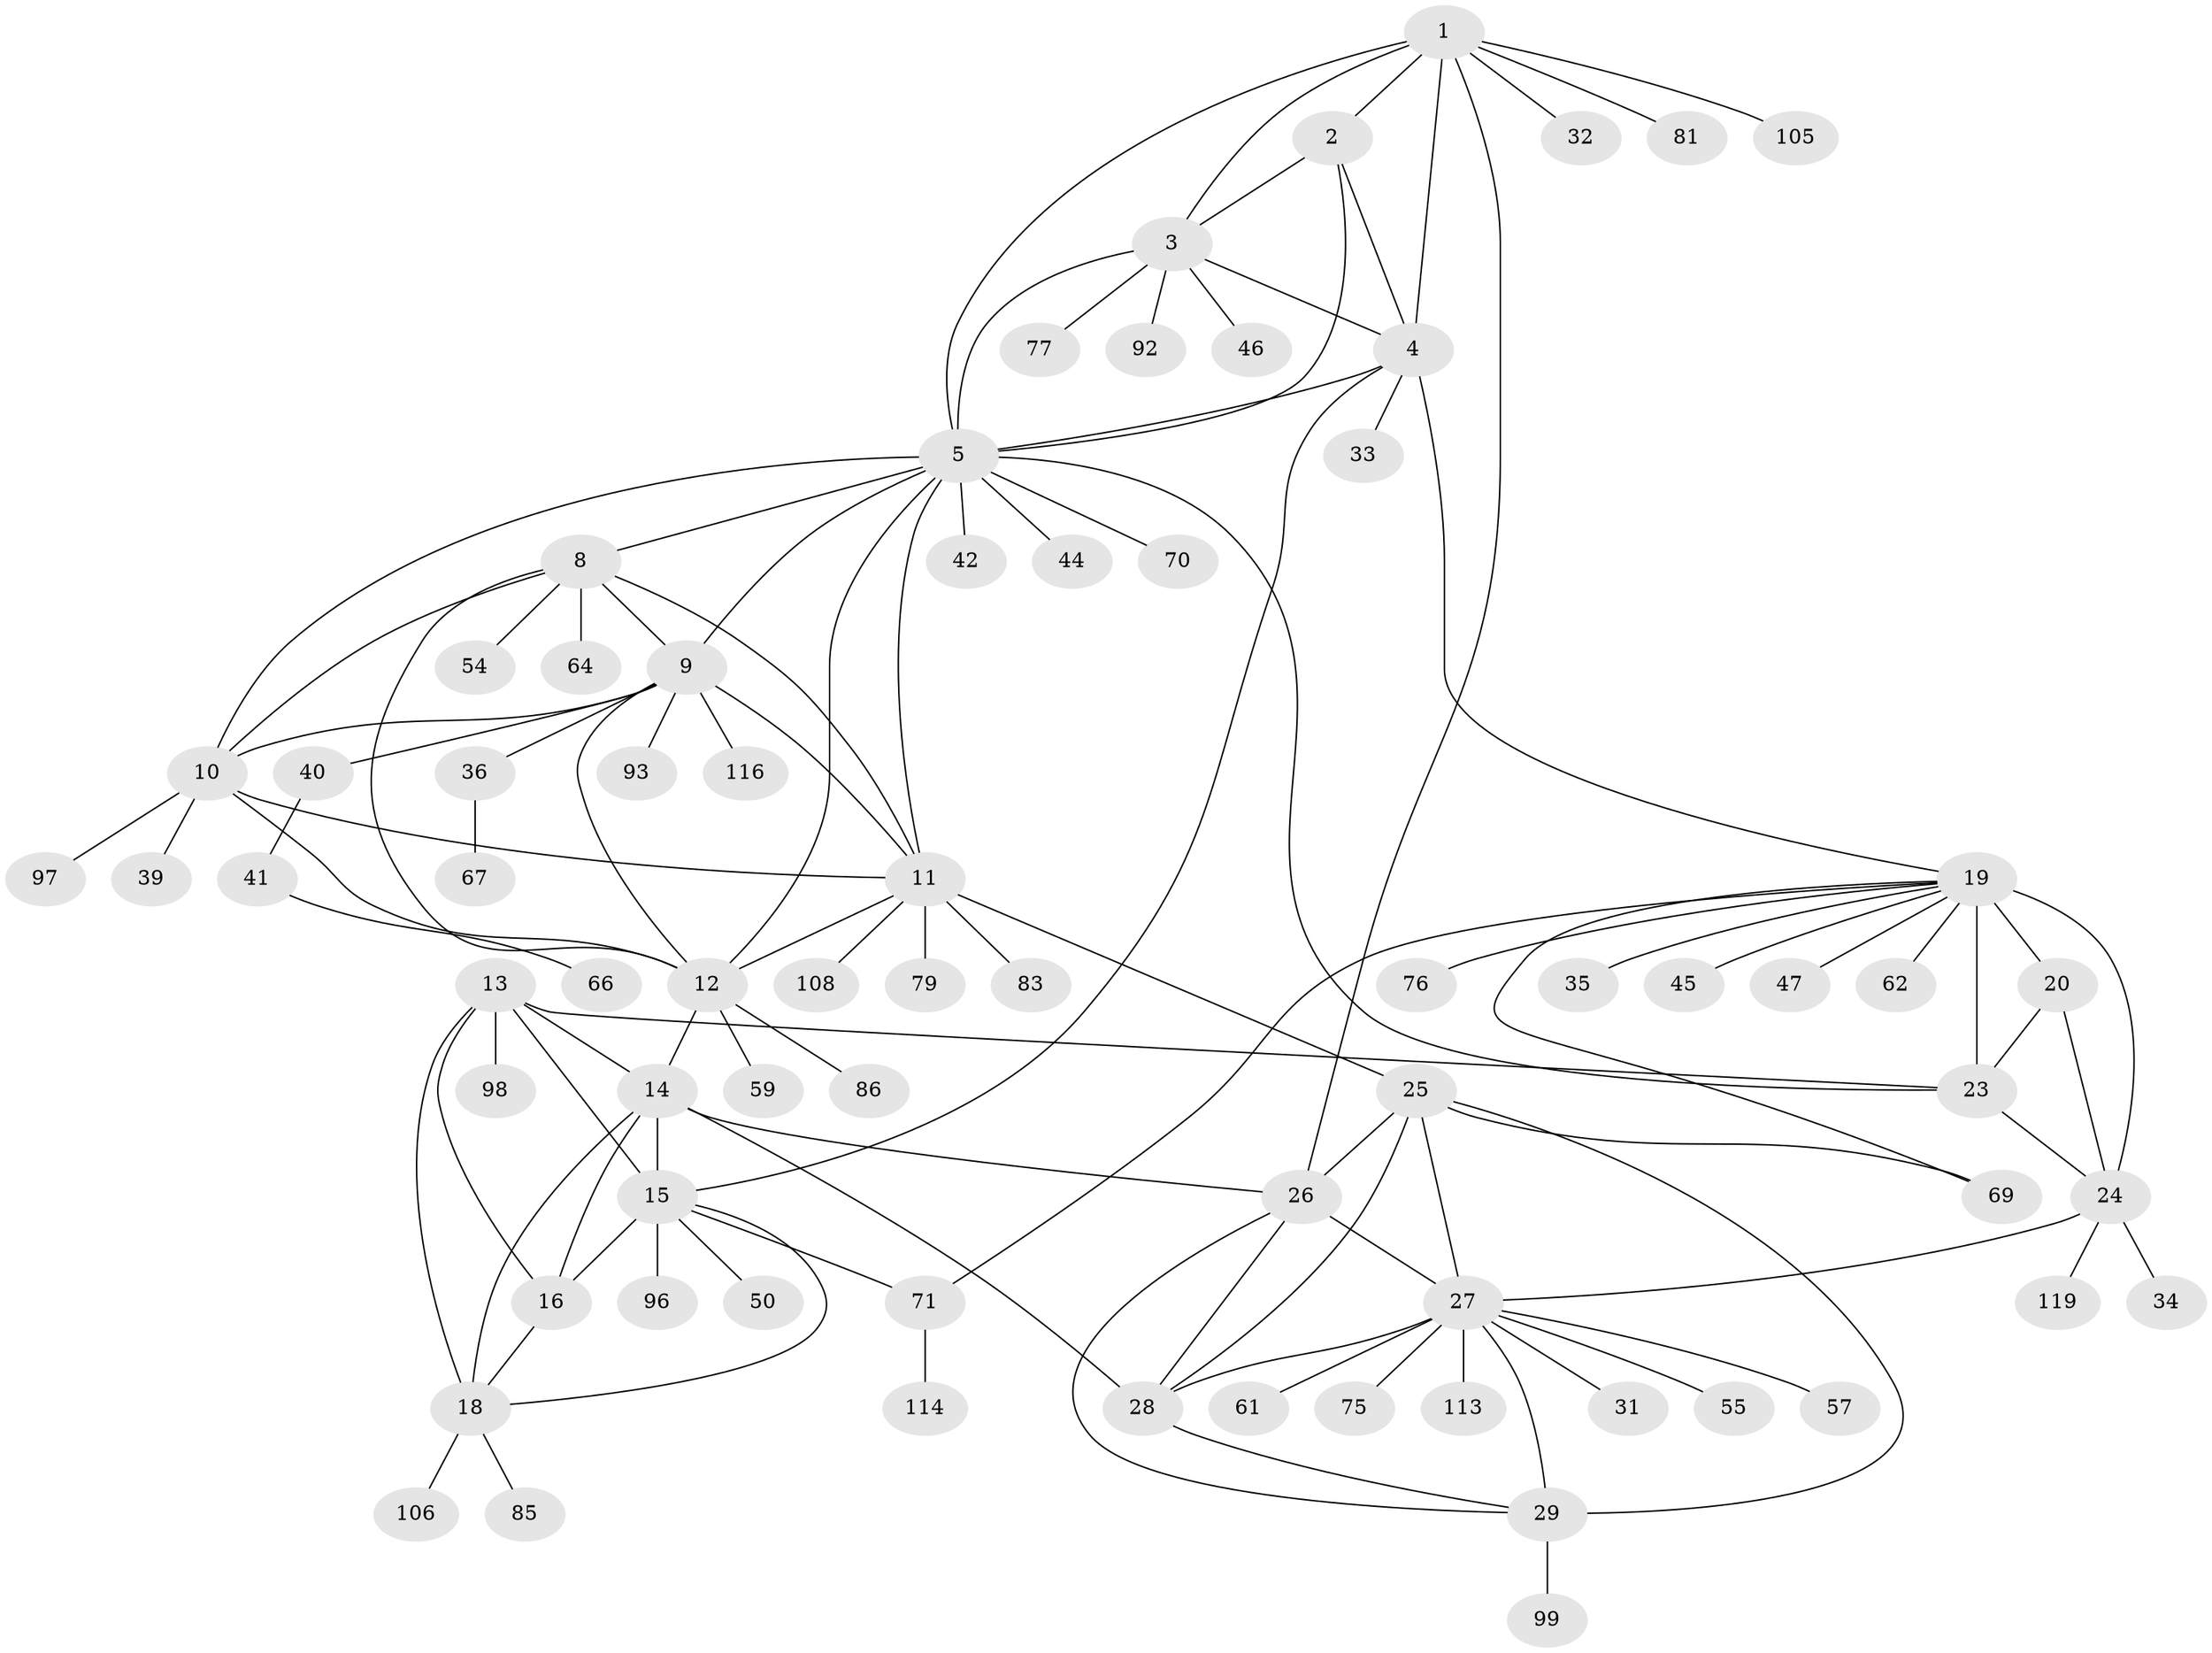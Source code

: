 // original degree distribution, {9: 0.05, 5: 0.016666666666666666, 8: 0.041666666666666664, 10: 0.041666666666666664, 7: 0.075, 6: 0.016666666666666666, 13: 0.008333333333333333, 1: 0.5833333333333334, 2: 0.13333333333333333, 3: 0.03333333333333333}
// Generated by graph-tools (version 1.1) at 2025/19/03/04/25 18:19:37]
// undirected, 72 vertices, 111 edges
graph export_dot {
graph [start="1"]
  node [color=gray90,style=filled];
  1;
  2;
  3;
  4 [super="+38+52"];
  5 [super="+6+84+82"];
  8;
  9 [super="+60"];
  10;
  11;
  12;
  13;
  14 [super="+103+17"];
  15;
  16 [super="+118"];
  18;
  19 [super="+21+56+51+22+109+72"];
  20;
  23;
  24;
  25 [super="+73"];
  26 [super="+48"];
  27 [super="+68+30"];
  28 [super="+49"];
  29;
  31;
  32 [super="+63"];
  33;
  34 [super="+107"];
  35;
  36;
  39;
  40 [super="+89"];
  41;
  42;
  44;
  45 [super="+101+74"];
  46;
  47;
  50;
  54;
  55;
  57;
  59 [super="+104"];
  61;
  62;
  64;
  66;
  67;
  69;
  70 [super="+100"];
  71;
  75 [super="+80+88"];
  76;
  77 [super="+78"];
  79;
  81;
  83;
  85;
  86;
  92;
  93 [super="+112"];
  96;
  97;
  98;
  99;
  105;
  106;
  108;
  113;
  114;
  116;
  119;
  1 -- 2;
  1 -- 3;
  1 -- 4;
  1 -- 5 [weight=2];
  1 -- 26;
  1 -- 32;
  1 -- 81;
  1 -- 105;
  2 -- 3;
  2 -- 4;
  2 -- 5 [weight=2];
  3 -- 4;
  3 -- 5 [weight=2];
  3 -- 46;
  3 -- 77;
  3 -- 92;
  4 -- 5 [weight=2];
  4 -- 15;
  4 -- 19;
  4 -- 33;
  5 -- 70;
  5 -- 8;
  5 -- 9;
  5 -- 42;
  5 -- 10;
  5 -- 44;
  5 -- 11;
  5 -- 12;
  5 -- 23;
  8 -- 9;
  8 -- 10;
  8 -- 11;
  8 -- 12;
  8 -- 54;
  8 -- 64;
  9 -- 10;
  9 -- 11;
  9 -- 12;
  9 -- 36;
  9 -- 40;
  9 -- 93;
  9 -- 116;
  10 -- 11;
  10 -- 12;
  10 -- 39;
  10 -- 97;
  11 -- 12;
  11 -- 25;
  11 -- 79;
  11 -- 83;
  11 -- 108;
  12 -- 59;
  12 -- 86;
  12 -- 14;
  13 -- 14 [weight=2];
  13 -- 15;
  13 -- 16;
  13 -- 18;
  13 -- 23;
  13 -- 98;
  14 -- 15 [weight=2];
  14 -- 16 [weight=2];
  14 -- 18 [weight=2];
  14 -- 26;
  14 -- 28;
  15 -- 16;
  15 -- 18;
  15 -- 50;
  15 -- 71;
  15 -- 96;
  16 -- 18;
  18 -- 85;
  18 -- 106;
  19 -- 20 [weight=3];
  19 -- 23 [weight=3];
  19 -- 24 [weight=3];
  19 -- 35;
  19 -- 71;
  19 -- 76;
  19 -- 69;
  19 -- 47;
  19 -- 45;
  19 -- 62;
  20 -- 23;
  20 -- 24;
  23 -- 24;
  24 -- 27;
  24 -- 34;
  24 -- 119;
  25 -- 26;
  25 -- 27 [weight=2];
  25 -- 28;
  25 -- 29;
  25 -- 69;
  26 -- 27 [weight=2];
  26 -- 28;
  26 -- 29;
  27 -- 28 [weight=2];
  27 -- 29 [weight=2];
  27 -- 31;
  27 -- 61;
  27 -- 113;
  27 -- 75;
  27 -- 55;
  27 -- 57;
  28 -- 29;
  29 -- 99;
  36 -- 67;
  40 -- 41;
  41 -- 66;
  71 -- 114;
}
